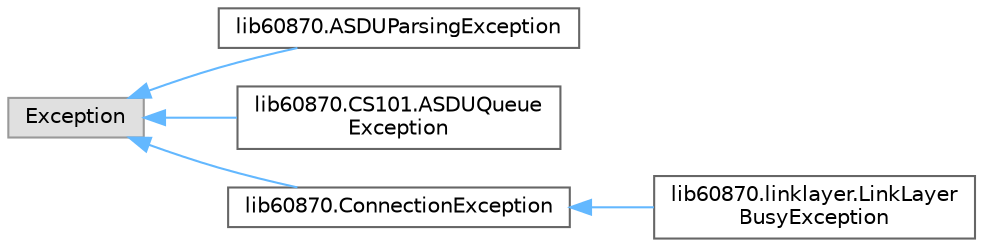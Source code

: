 digraph "Graphical Class Hierarchy"
{
 // LATEX_PDF_SIZE
  bgcolor="transparent";
  edge [fontname=Helvetica,fontsize=10,labelfontname=Helvetica,labelfontsize=10];
  node [fontname=Helvetica,fontsize=10,shape=box,height=0.2,width=0.4];
  rankdir="LR";
  Node0 [id="Node000000",label="Exception",height=0.2,width=0.4,color="grey60", fillcolor="#E0E0E0", style="filled",tooltip=" "];
  Node0 -> Node1 [id="edge1_Node000000_Node000001",dir="back",color="steelblue1",style="solid",tooltip=" "];
  Node1 [id="Node000001",label="lib60870.ASDUParsingException",height=0.2,width=0.4,color="grey40", fillcolor="white", style="filled",URL="$classlib60870_1_1_a_s_d_u_parsing_exception.html",tooltip=" "];
  Node0 -> Node2 [id="edge2_Node000000_Node000002",dir="back",color="steelblue1",style="solid",tooltip=" "];
  Node2 [id="Node000002",label="lib60870.CS101.ASDUQueue\lException",height=0.2,width=0.4,color="grey40", fillcolor="white", style="filled",URL="$classlib60870_1_1_c_s101_1_1_a_s_d_u_queue_exception.html",tooltip=" "];
  Node0 -> Node3 [id="edge3_Node000000_Node000003",dir="back",color="steelblue1",style="solid",tooltip=" "];
  Node3 [id="Node000003",label="lib60870.ConnectionException",height=0.2,width=0.4,color="grey40", fillcolor="white", style="filled",URL="$classlib60870_1_1_connection_exception.html",tooltip=" "];
  Node3 -> Node4 [id="edge4_Node000003_Node000004",dir="back",color="steelblue1",style="solid",tooltip=" "];
  Node4 [id="Node000004",label="lib60870.linklayer.LinkLayer\lBusyException",height=0.2,width=0.4,color="grey40", fillcolor="white", style="filled",URL="$classlib60870_1_1linklayer_1_1_link_layer_busy_exception.html",tooltip=" "];
}
